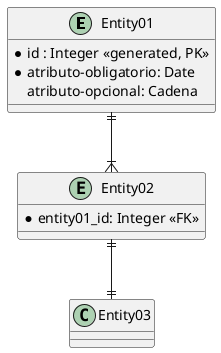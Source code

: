 @startuml
'title "Diagrama Entidad-Relación"

'Descomentar para formato estándar (quitar carácter ' en líneas más abajo)
'hide circle
'skinparam classAttributeIconSize 0

entity Entity01 {
    ' llave primaria y autogenerada
    * id : Integer <<generated, PK>>
    * atributo-obligatorio: Date
    atributo-opcional: Cadena
}

entity Entity02 {
    ' llave foránea
    * entity01_id: Integer <<FK>> 
}

'uno a muchos
Entity01 ||--|{ Entity02 
'uno a uno
Entity02 ||--|| Entity03

@enduml
